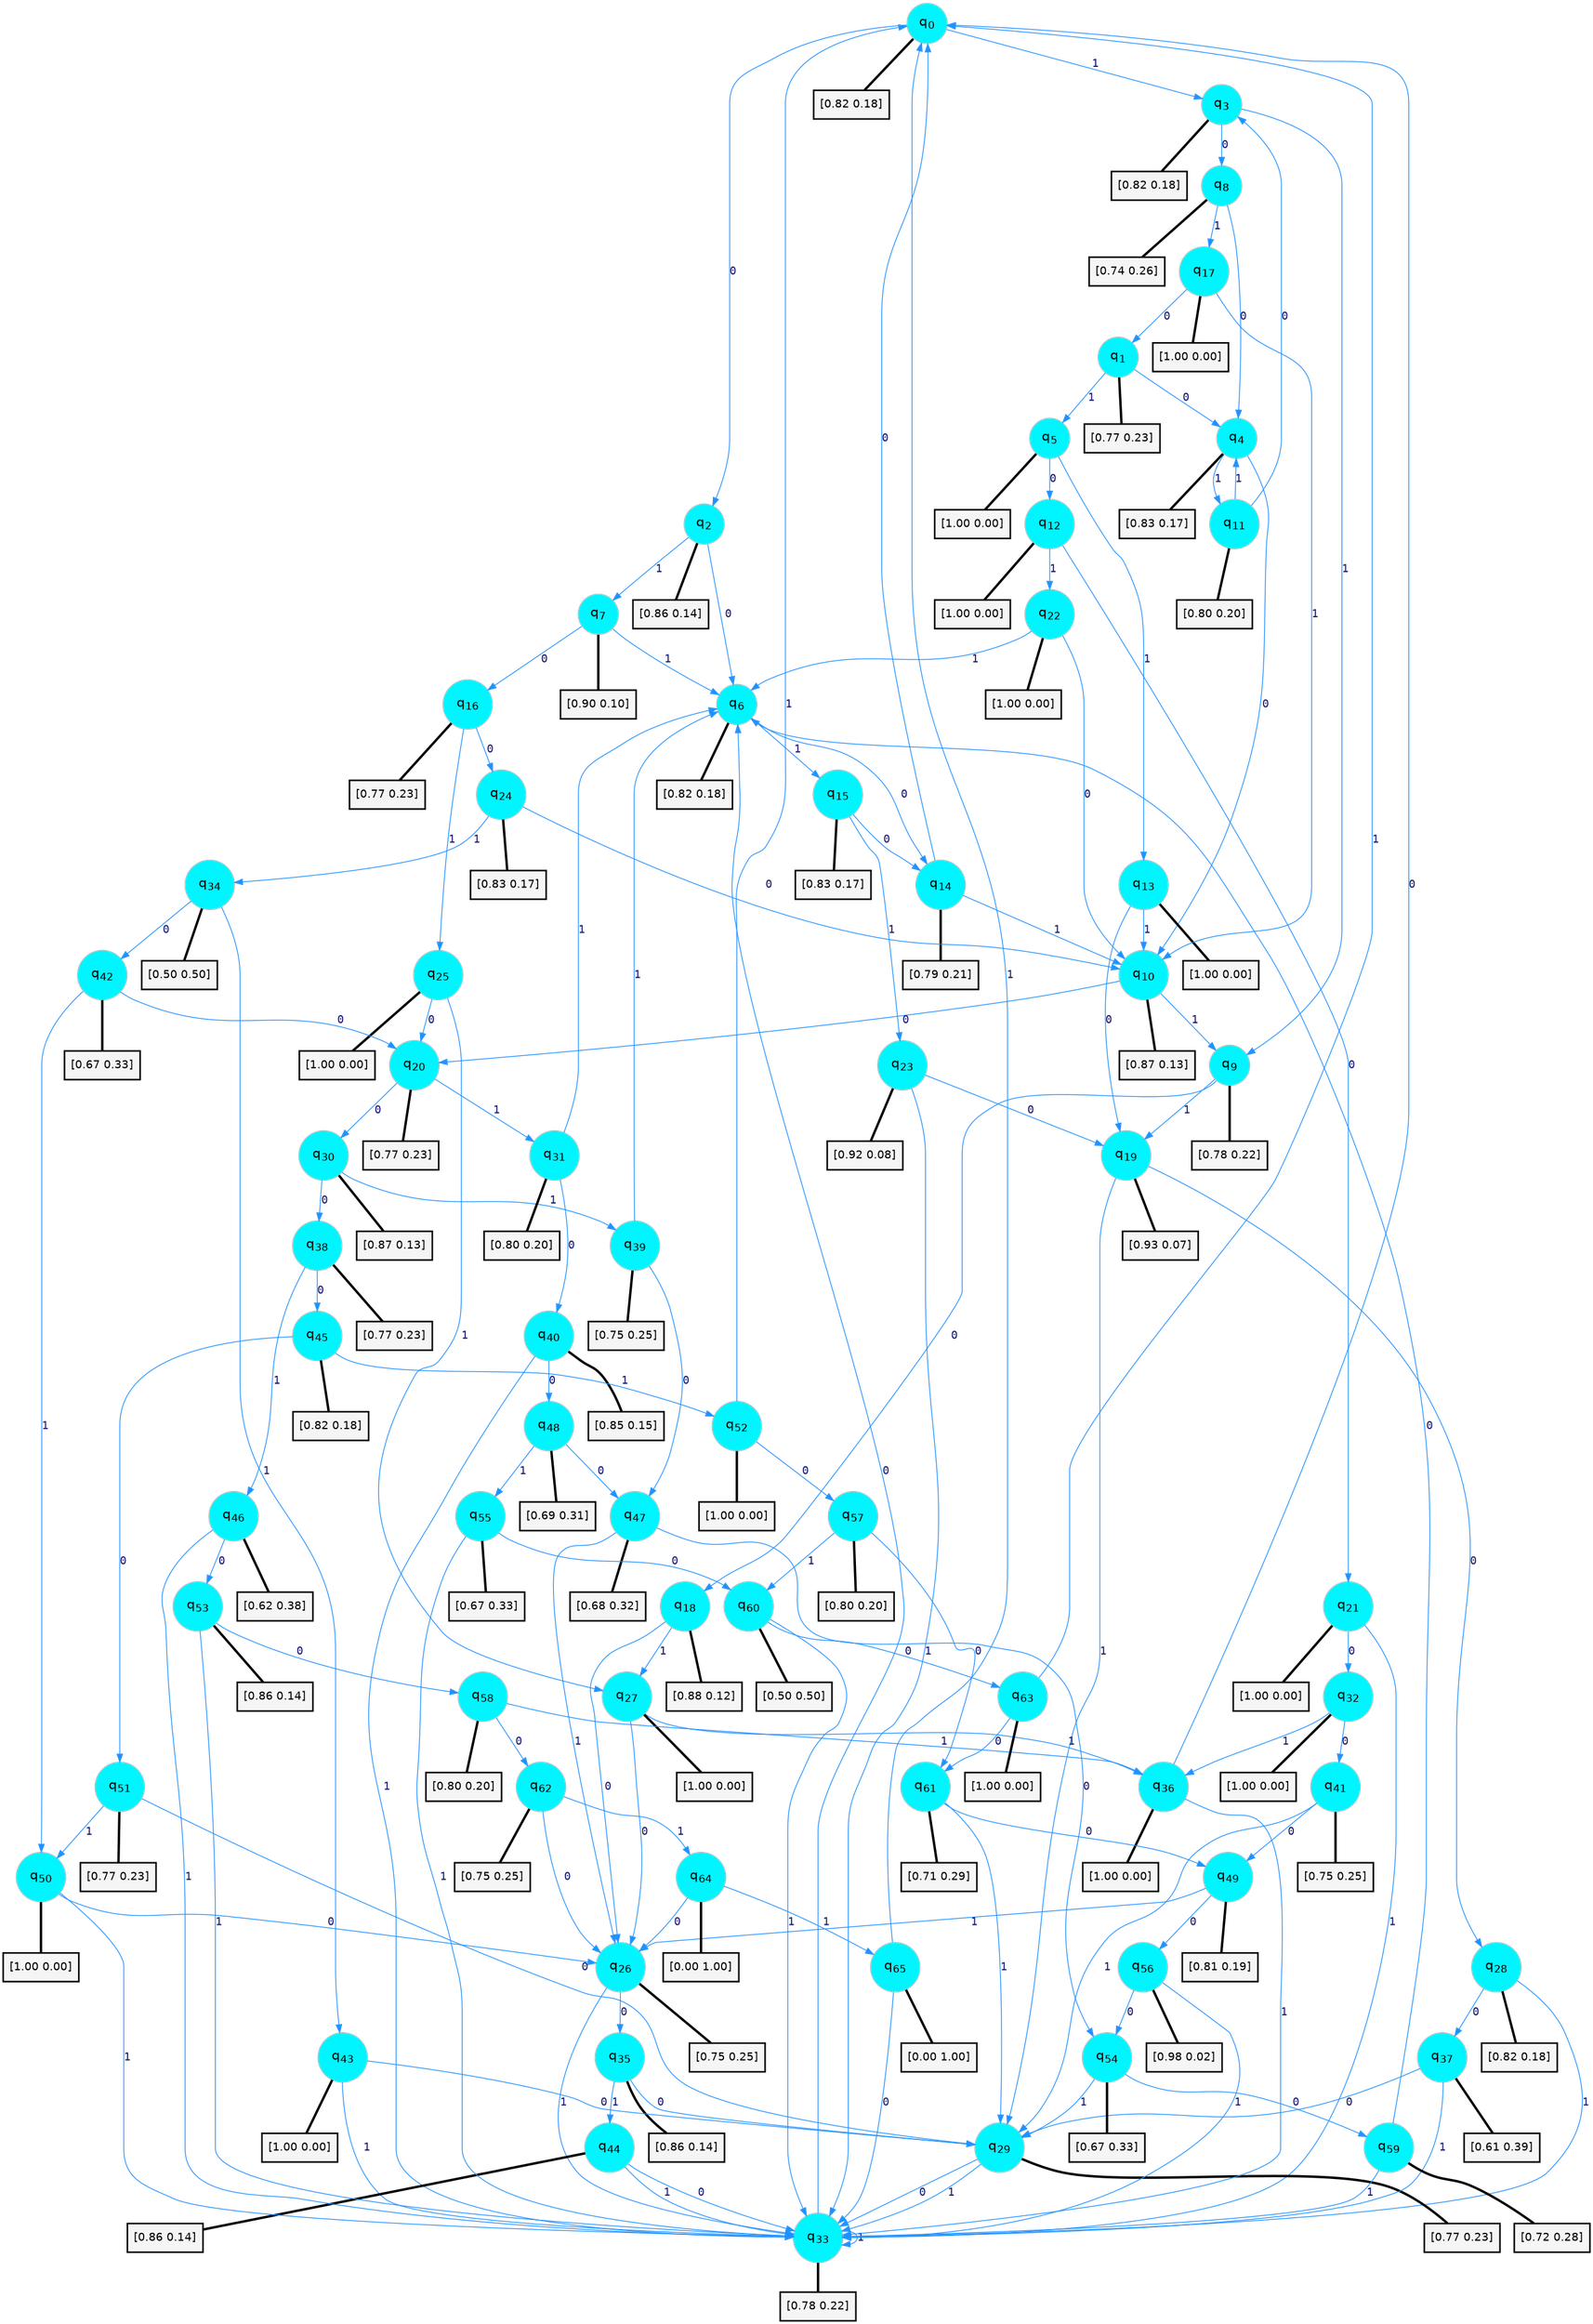 digraph G {
graph [
bgcolor=transparent, dpi=300, rankdir=TD, size="40,25"];
node [
color=gray, fillcolor=turquoise1, fontcolor=black, fontname=Helvetica, fontsize=16, fontweight=bold, shape=circle, style=filled];
edge [
arrowsize=1, color=dodgerblue1, fontcolor=midnightblue, fontname=courier, fontweight=bold, penwidth=1, style=solid, weight=20];
0[label=<q<SUB>0</SUB>>];
1[label=<q<SUB>1</SUB>>];
2[label=<q<SUB>2</SUB>>];
3[label=<q<SUB>3</SUB>>];
4[label=<q<SUB>4</SUB>>];
5[label=<q<SUB>5</SUB>>];
6[label=<q<SUB>6</SUB>>];
7[label=<q<SUB>7</SUB>>];
8[label=<q<SUB>8</SUB>>];
9[label=<q<SUB>9</SUB>>];
10[label=<q<SUB>10</SUB>>];
11[label=<q<SUB>11</SUB>>];
12[label=<q<SUB>12</SUB>>];
13[label=<q<SUB>13</SUB>>];
14[label=<q<SUB>14</SUB>>];
15[label=<q<SUB>15</SUB>>];
16[label=<q<SUB>16</SUB>>];
17[label=<q<SUB>17</SUB>>];
18[label=<q<SUB>18</SUB>>];
19[label=<q<SUB>19</SUB>>];
20[label=<q<SUB>20</SUB>>];
21[label=<q<SUB>21</SUB>>];
22[label=<q<SUB>22</SUB>>];
23[label=<q<SUB>23</SUB>>];
24[label=<q<SUB>24</SUB>>];
25[label=<q<SUB>25</SUB>>];
26[label=<q<SUB>26</SUB>>];
27[label=<q<SUB>27</SUB>>];
28[label=<q<SUB>28</SUB>>];
29[label=<q<SUB>29</SUB>>];
30[label=<q<SUB>30</SUB>>];
31[label=<q<SUB>31</SUB>>];
32[label=<q<SUB>32</SUB>>];
33[label=<q<SUB>33</SUB>>];
34[label=<q<SUB>34</SUB>>];
35[label=<q<SUB>35</SUB>>];
36[label=<q<SUB>36</SUB>>];
37[label=<q<SUB>37</SUB>>];
38[label=<q<SUB>38</SUB>>];
39[label=<q<SUB>39</SUB>>];
40[label=<q<SUB>40</SUB>>];
41[label=<q<SUB>41</SUB>>];
42[label=<q<SUB>42</SUB>>];
43[label=<q<SUB>43</SUB>>];
44[label=<q<SUB>44</SUB>>];
45[label=<q<SUB>45</SUB>>];
46[label=<q<SUB>46</SUB>>];
47[label=<q<SUB>47</SUB>>];
48[label=<q<SUB>48</SUB>>];
49[label=<q<SUB>49</SUB>>];
50[label=<q<SUB>50</SUB>>];
51[label=<q<SUB>51</SUB>>];
52[label=<q<SUB>52</SUB>>];
53[label=<q<SUB>53</SUB>>];
54[label=<q<SUB>54</SUB>>];
55[label=<q<SUB>55</SUB>>];
56[label=<q<SUB>56</SUB>>];
57[label=<q<SUB>57</SUB>>];
58[label=<q<SUB>58</SUB>>];
59[label=<q<SUB>59</SUB>>];
60[label=<q<SUB>60</SUB>>];
61[label=<q<SUB>61</SUB>>];
62[label=<q<SUB>62</SUB>>];
63[label=<q<SUB>63</SUB>>];
64[label=<q<SUB>64</SUB>>];
65[label=<q<SUB>65</SUB>>];
66[label="[0.82 0.18]", shape=box,fontcolor=black, fontname=Helvetica, fontsize=14, penwidth=2, fillcolor=whitesmoke,color=black];
67[label="[0.77 0.23]", shape=box,fontcolor=black, fontname=Helvetica, fontsize=14, penwidth=2, fillcolor=whitesmoke,color=black];
68[label="[0.86 0.14]", shape=box,fontcolor=black, fontname=Helvetica, fontsize=14, penwidth=2, fillcolor=whitesmoke,color=black];
69[label="[0.82 0.18]", shape=box,fontcolor=black, fontname=Helvetica, fontsize=14, penwidth=2, fillcolor=whitesmoke,color=black];
70[label="[0.83 0.17]", shape=box,fontcolor=black, fontname=Helvetica, fontsize=14, penwidth=2, fillcolor=whitesmoke,color=black];
71[label="[1.00 0.00]", shape=box,fontcolor=black, fontname=Helvetica, fontsize=14, penwidth=2, fillcolor=whitesmoke,color=black];
72[label="[0.82 0.18]", shape=box,fontcolor=black, fontname=Helvetica, fontsize=14, penwidth=2, fillcolor=whitesmoke,color=black];
73[label="[0.90 0.10]", shape=box,fontcolor=black, fontname=Helvetica, fontsize=14, penwidth=2, fillcolor=whitesmoke,color=black];
74[label="[0.74 0.26]", shape=box,fontcolor=black, fontname=Helvetica, fontsize=14, penwidth=2, fillcolor=whitesmoke,color=black];
75[label="[0.78 0.22]", shape=box,fontcolor=black, fontname=Helvetica, fontsize=14, penwidth=2, fillcolor=whitesmoke,color=black];
76[label="[0.87 0.13]", shape=box,fontcolor=black, fontname=Helvetica, fontsize=14, penwidth=2, fillcolor=whitesmoke,color=black];
77[label="[0.80 0.20]", shape=box,fontcolor=black, fontname=Helvetica, fontsize=14, penwidth=2, fillcolor=whitesmoke,color=black];
78[label="[1.00 0.00]", shape=box,fontcolor=black, fontname=Helvetica, fontsize=14, penwidth=2, fillcolor=whitesmoke,color=black];
79[label="[1.00 0.00]", shape=box,fontcolor=black, fontname=Helvetica, fontsize=14, penwidth=2, fillcolor=whitesmoke,color=black];
80[label="[0.79 0.21]", shape=box,fontcolor=black, fontname=Helvetica, fontsize=14, penwidth=2, fillcolor=whitesmoke,color=black];
81[label="[0.83 0.17]", shape=box,fontcolor=black, fontname=Helvetica, fontsize=14, penwidth=2, fillcolor=whitesmoke,color=black];
82[label="[0.77 0.23]", shape=box,fontcolor=black, fontname=Helvetica, fontsize=14, penwidth=2, fillcolor=whitesmoke,color=black];
83[label="[1.00 0.00]", shape=box,fontcolor=black, fontname=Helvetica, fontsize=14, penwidth=2, fillcolor=whitesmoke,color=black];
84[label="[0.88 0.12]", shape=box,fontcolor=black, fontname=Helvetica, fontsize=14, penwidth=2, fillcolor=whitesmoke,color=black];
85[label="[0.93 0.07]", shape=box,fontcolor=black, fontname=Helvetica, fontsize=14, penwidth=2, fillcolor=whitesmoke,color=black];
86[label="[0.77 0.23]", shape=box,fontcolor=black, fontname=Helvetica, fontsize=14, penwidth=2, fillcolor=whitesmoke,color=black];
87[label="[1.00 0.00]", shape=box,fontcolor=black, fontname=Helvetica, fontsize=14, penwidth=2, fillcolor=whitesmoke,color=black];
88[label="[1.00 0.00]", shape=box,fontcolor=black, fontname=Helvetica, fontsize=14, penwidth=2, fillcolor=whitesmoke,color=black];
89[label="[0.92 0.08]", shape=box,fontcolor=black, fontname=Helvetica, fontsize=14, penwidth=2, fillcolor=whitesmoke,color=black];
90[label="[0.83 0.17]", shape=box,fontcolor=black, fontname=Helvetica, fontsize=14, penwidth=2, fillcolor=whitesmoke,color=black];
91[label="[1.00 0.00]", shape=box,fontcolor=black, fontname=Helvetica, fontsize=14, penwidth=2, fillcolor=whitesmoke,color=black];
92[label="[0.75 0.25]", shape=box,fontcolor=black, fontname=Helvetica, fontsize=14, penwidth=2, fillcolor=whitesmoke,color=black];
93[label="[1.00 0.00]", shape=box,fontcolor=black, fontname=Helvetica, fontsize=14, penwidth=2, fillcolor=whitesmoke,color=black];
94[label="[0.82 0.18]", shape=box,fontcolor=black, fontname=Helvetica, fontsize=14, penwidth=2, fillcolor=whitesmoke,color=black];
95[label="[0.77 0.23]", shape=box,fontcolor=black, fontname=Helvetica, fontsize=14, penwidth=2, fillcolor=whitesmoke,color=black];
96[label="[0.87 0.13]", shape=box,fontcolor=black, fontname=Helvetica, fontsize=14, penwidth=2, fillcolor=whitesmoke,color=black];
97[label="[0.80 0.20]", shape=box,fontcolor=black, fontname=Helvetica, fontsize=14, penwidth=2, fillcolor=whitesmoke,color=black];
98[label="[1.00 0.00]", shape=box,fontcolor=black, fontname=Helvetica, fontsize=14, penwidth=2, fillcolor=whitesmoke,color=black];
99[label="[0.78 0.22]", shape=box,fontcolor=black, fontname=Helvetica, fontsize=14, penwidth=2, fillcolor=whitesmoke,color=black];
100[label="[0.50 0.50]", shape=box,fontcolor=black, fontname=Helvetica, fontsize=14, penwidth=2, fillcolor=whitesmoke,color=black];
101[label="[0.86 0.14]", shape=box,fontcolor=black, fontname=Helvetica, fontsize=14, penwidth=2, fillcolor=whitesmoke,color=black];
102[label="[1.00 0.00]", shape=box,fontcolor=black, fontname=Helvetica, fontsize=14, penwidth=2, fillcolor=whitesmoke,color=black];
103[label="[0.61 0.39]", shape=box,fontcolor=black, fontname=Helvetica, fontsize=14, penwidth=2, fillcolor=whitesmoke,color=black];
104[label="[0.77 0.23]", shape=box,fontcolor=black, fontname=Helvetica, fontsize=14, penwidth=2, fillcolor=whitesmoke,color=black];
105[label="[0.75 0.25]", shape=box,fontcolor=black, fontname=Helvetica, fontsize=14, penwidth=2, fillcolor=whitesmoke,color=black];
106[label="[0.85 0.15]", shape=box,fontcolor=black, fontname=Helvetica, fontsize=14, penwidth=2, fillcolor=whitesmoke,color=black];
107[label="[0.75 0.25]", shape=box,fontcolor=black, fontname=Helvetica, fontsize=14, penwidth=2, fillcolor=whitesmoke,color=black];
108[label="[0.67 0.33]", shape=box,fontcolor=black, fontname=Helvetica, fontsize=14, penwidth=2, fillcolor=whitesmoke,color=black];
109[label="[1.00 0.00]", shape=box,fontcolor=black, fontname=Helvetica, fontsize=14, penwidth=2, fillcolor=whitesmoke,color=black];
110[label="[0.86 0.14]", shape=box,fontcolor=black, fontname=Helvetica, fontsize=14, penwidth=2, fillcolor=whitesmoke,color=black];
111[label="[0.82 0.18]", shape=box,fontcolor=black, fontname=Helvetica, fontsize=14, penwidth=2, fillcolor=whitesmoke,color=black];
112[label="[0.62 0.38]", shape=box,fontcolor=black, fontname=Helvetica, fontsize=14, penwidth=2, fillcolor=whitesmoke,color=black];
113[label="[0.68 0.32]", shape=box,fontcolor=black, fontname=Helvetica, fontsize=14, penwidth=2, fillcolor=whitesmoke,color=black];
114[label="[0.69 0.31]", shape=box,fontcolor=black, fontname=Helvetica, fontsize=14, penwidth=2, fillcolor=whitesmoke,color=black];
115[label="[0.81 0.19]", shape=box,fontcolor=black, fontname=Helvetica, fontsize=14, penwidth=2, fillcolor=whitesmoke,color=black];
116[label="[1.00 0.00]", shape=box,fontcolor=black, fontname=Helvetica, fontsize=14, penwidth=2, fillcolor=whitesmoke,color=black];
117[label="[0.77 0.23]", shape=box,fontcolor=black, fontname=Helvetica, fontsize=14, penwidth=2, fillcolor=whitesmoke,color=black];
118[label="[1.00 0.00]", shape=box,fontcolor=black, fontname=Helvetica, fontsize=14, penwidth=2, fillcolor=whitesmoke,color=black];
119[label="[0.86 0.14]", shape=box,fontcolor=black, fontname=Helvetica, fontsize=14, penwidth=2, fillcolor=whitesmoke,color=black];
120[label="[0.67 0.33]", shape=box,fontcolor=black, fontname=Helvetica, fontsize=14, penwidth=2, fillcolor=whitesmoke,color=black];
121[label="[0.67 0.33]", shape=box,fontcolor=black, fontname=Helvetica, fontsize=14, penwidth=2, fillcolor=whitesmoke,color=black];
122[label="[0.98 0.02]", shape=box,fontcolor=black, fontname=Helvetica, fontsize=14, penwidth=2, fillcolor=whitesmoke,color=black];
123[label="[0.80 0.20]", shape=box,fontcolor=black, fontname=Helvetica, fontsize=14, penwidth=2, fillcolor=whitesmoke,color=black];
124[label="[0.80 0.20]", shape=box,fontcolor=black, fontname=Helvetica, fontsize=14, penwidth=2, fillcolor=whitesmoke,color=black];
125[label="[0.72 0.28]", shape=box,fontcolor=black, fontname=Helvetica, fontsize=14, penwidth=2, fillcolor=whitesmoke,color=black];
126[label="[0.50 0.50]", shape=box,fontcolor=black, fontname=Helvetica, fontsize=14, penwidth=2, fillcolor=whitesmoke,color=black];
127[label="[0.71 0.29]", shape=box,fontcolor=black, fontname=Helvetica, fontsize=14, penwidth=2, fillcolor=whitesmoke,color=black];
128[label="[0.75 0.25]", shape=box,fontcolor=black, fontname=Helvetica, fontsize=14, penwidth=2, fillcolor=whitesmoke,color=black];
129[label="[1.00 0.00]", shape=box,fontcolor=black, fontname=Helvetica, fontsize=14, penwidth=2, fillcolor=whitesmoke,color=black];
130[label="[0.00 1.00]", shape=box,fontcolor=black, fontname=Helvetica, fontsize=14, penwidth=2, fillcolor=whitesmoke,color=black];
131[label="[0.00 1.00]", shape=box,fontcolor=black, fontname=Helvetica, fontsize=14, penwidth=2, fillcolor=whitesmoke,color=black];
0->2 [label=0];
0->3 [label=1];
0->66 [arrowhead=none, penwidth=3,color=black];
1->4 [label=0];
1->5 [label=1];
1->67 [arrowhead=none, penwidth=3,color=black];
2->6 [label=0];
2->7 [label=1];
2->68 [arrowhead=none, penwidth=3,color=black];
3->8 [label=0];
3->9 [label=1];
3->69 [arrowhead=none, penwidth=3,color=black];
4->10 [label=0];
4->11 [label=1];
4->70 [arrowhead=none, penwidth=3,color=black];
5->12 [label=0];
5->13 [label=1];
5->71 [arrowhead=none, penwidth=3,color=black];
6->14 [label=0];
6->15 [label=1];
6->72 [arrowhead=none, penwidth=3,color=black];
7->16 [label=0];
7->6 [label=1];
7->73 [arrowhead=none, penwidth=3,color=black];
8->4 [label=0];
8->17 [label=1];
8->74 [arrowhead=none, penwidth=3,color=black];
9->18 [label=0];
9->19 [label=1];
9->75 [arrowhead=none, penwidth=3,color=black];
10->20 [label=0];
10->9 [label=1];
10->76 [arrowhead=none, penwidth=3,color=black];
11->3 [label=0];
11->4 [label=1];
11->77 [arrowhead=none, penwidth=3,color=black];
12->21 [label=0];
12->22 [label=1];
12->78 [arrowhead=none, penwidth=3,color=black];
13->19 [label=0];
13->10 [label=1];
13->79 [arrowhead=none, penwidth=3,color=black];
14->0 [label=0];
14->10 [label=1];
14->80 [arrowhead=none, penwidth=3,color=black];
15->14 [label=0];
15->23 [label=1];
15->81 [arrowhead=none, penwidth=3,color=black];
16->24 [label=0];
16->25 [label=1];
16->82 [arrowhead=none, penwidth=3,color=black];
17->1 [label=0];
17->10 [label=1];
17->83 [arrowhead=none, penwidth=3,color=black];
18->26 [label=0];
18->27 [label=1];
18->84 [arrowhead=none, penwidth=3,color=black];
19->28 [label=0];
19->29 [label=1];
19->85 [arrowhead=none, penwidth=3,color=black];
20->30 [label=0];
20->31 [label=1];
20->86 [arrowhead=none, penwidth=3,color=black];
21->32 [label=0];
21->33 [label=1];
21->87 [arrowhead=none, penwidth=3,color=black];
22->10 [label=0];
22->6 [label=1];
22->88 [arrowhead=none, penwidth=3,color=black];
23->19 [label=0];
23->33 [label=1];
23->89 [arrowhead=none, penwidth=3,color=black];
24->10 [label=0];
24->34 [label=1];
24->90 [arrowhead=none, penwidth=3,color=black];
25->20 [label=0];
25->27 [label=1];
25->91 [arrowhead=none, penwidth=3,color=black];
26->35 [label=0];
26->33 [label=1];
26->92 [arrowhead=none, penwidth=3,color=black];
27->26 [label=0];
27->36 [label=1];
27->93 [arrowhead=none, penwidth=3,color=black];
28->37 [label=0];
28->33 [label=1];
28->94 [arrowhead=none, penwidth=3,color=black];
29->33 [label=0];
29->33 [label=1];
29->95 [arrowhead=none, penwidth=3,color=black];
30->38 [label=0];
30->39 [label=1];
30->96 [arrowhead=none, penwidth=3,color=black];
31->40 [label=0];
31->6 [label=1];
31->97 [arrowhead=none, penwidth=3,color=black];
32->41 [label=0];
32->36 [label=1];
32->98 [arrowhead=none, penwidth=3,color=black];
33->6 [label=0];
33->33 [label=1];
33->99 [arrowhead=none, penwidth=3,color=black];
34->42 [label=0];
34->43 [label=1];
34->100 [arrowhead=none, penwidth=3,color=black];
35->29 [label=0];
35->44 [label=1];
35->101 [arrowhead=none, penwidth=3,color=black];
36->0 [label=0];
36->33 [label=1];
36->102 [arrowhead=none, penwidth=3,color=black];
37->29 [label=0];
37->33 [label=1];
37->103 [arrowhead=none, penwidth=3,color=black];
38->45 [label=0];
38->46 [label=1];
38->104 [arrowhead=none, penwidth=3,color=black];
39->47 [label=0];
39->6 [label=1];
39->105 [arrowhead=none, penwidth=3,color=black];
40->48 [label=0];
40->33 [label=1];
40->106 [arrowhead=none, penwidth=3,color=black];
41->49 [label=0];
41->29 [label=1];
41->107 [arrowhead=none, penwidth=3,color=black];
42->20 [label=0];
42->50 [label=1];
42->108 [arrowhead=none, penwidth=3,color=black];
43->29 [label=0];
43->33 [label=1];
43->109 [arrowhead=none, penwidth=3,color=black];
44->33 [label=0];
44->33 [label=1];
44->110 [arrowhead=none, penwidth=3,color=black];
45->51 [label=0];
45->52 [label=1];
45->111 [arrowhead=none, penwidth=3,color=black];
46->53 [label=0];
46->33 [label=1];
46->112 [arrowhead=none, penwidth=3,color=black];
47->54 [label=0];
47->26 [label=1];
47->113 [arrowhead=none, penwidth=3,color=black];
48->47 [label=0];
48->55 [label=1];
48->114 [arrowhead=none, penwidth=3,color=black];
49->56 [label=0];
49->26 [label=1];
49->115 [arrowhead=none, penwidth=3,color=black];
50->26 [label=0];
50->33 [label=1];
50->116 [arrowhead=none, penwidth=3,color=black];
51->29 [label=0];
51->50 [label=1];
51->117 [arrowhead=none, penwidth=3,color=black];
52->57 [label=0];
52->0 [label=1];
52->118 [arrowhead=none, penwidth=3,color=black];
53->58 [label=0];
53->33 [label=1];
53->119 [arrowhead=none, penwidth=3,color=black];
54->59 [label=0];
54->29 [label=1];
54->120 [arrowhead=none, penwidth=3,color=black];
55->60 [label=0];
55->33 [label=1];
55->121 [arrowhead=none, penwidth=3,color=black];
56->54 [label=0];
56->33 [label=1];
56->122 [arrowhead=none, penwidth=3,color=black];
57->61 [label=0];
57->60 [label=1];
57->123 [arrowhead=none, penwidth=3,color=black];
58->62 [label=0];
58->36 [label=1];
58->124 [arrowhead=none, penwidth=3,color=black];
59->6 [label=0];
59->33 [label=1];
59->125 [arrowhead=none, penwidth=3,color=black];
60->63 [label=0];
60->33 [label=1];
60->126 [arrowhead=none, penwidth=3,color=black];
61->49 [label=0];
61->29 [label=1];
61->127 [arrowhead=none, penwidth=3,color=black];
62->26 [label=0];
62->64 [label=1];
62->128 [arrowhead=none, penwidth=3,color=black];
63->61 [label=0];
63->0 [label=1];
63->129 [arrowhead=none, penwidth=3,color=black];
64->26 [label=0];
64->65 [label=1];
64->130 [arrowhead=none, penwidth=3,color=black];
65->33 [label=0];
65->0 [label=1];
65->131 [arrowhead=none, penwidth=3,color=black];
}
